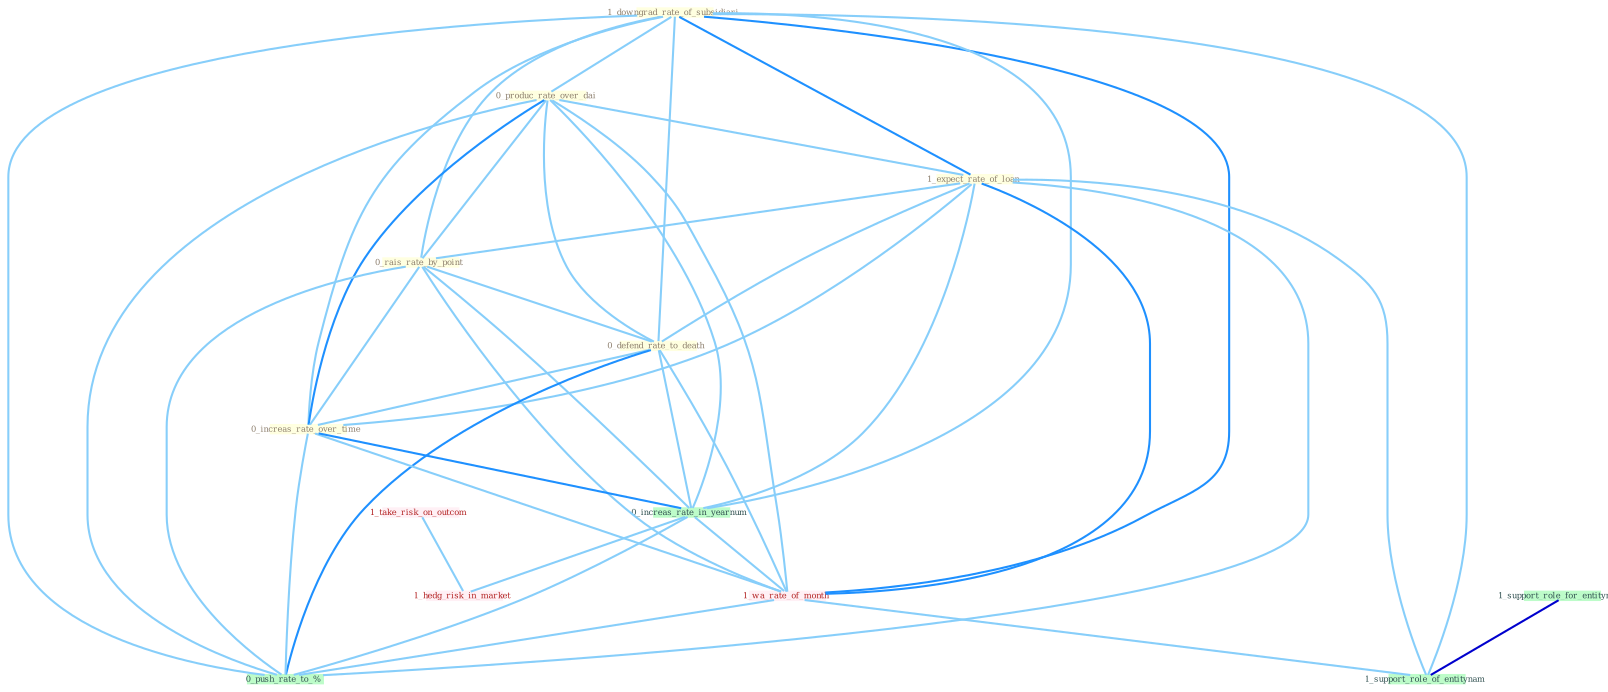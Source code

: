 Graph G{ 
    node
    [shape=polygon,style=filled,width=.5,height=.06,color="#BDFCC9",fixedsize=true,fontsize=4,
    fontcolor="#2f4f4f"];
    {node
    [color="#ffffe0", fontcolor="#8b7d6b"] "1_downgrad_rate_of_subsidiari " "0_produc_rate_over_dai " "1_expect_rate_of_loan " "0_rais_rate_by_point " "0_defend_rate_to_death " "0_increas_rate_over_time "}
{node [color="#fff0f5", fontcolor="#b22222"] "1_wa_rate_of_month " "1_take_risk_on_outcom " "1_hedg_risk_in_market "}
edge [color="#B0E2FF"];

	"1_downgrad_rate_of_subsidiari " -- "0_produc_rate_over_dai " [w="1", color="#87cefa" ];
	"1_downgrad_rate_of_subsidiari " -- "1_expect_rate_of_loan " [w="2", color="#1e90ff" , len=0.8];
	"1_downgrad_rate_of_subsidiari " -- "0_rais_rate_by_point " [w="1", color="#87cefa" ];
	"1_downgrad_rate_of_subsidiari " -- "0_defend_rate_to_death " [w="1", color="#87cefa" ];
	"1_downgrad_rate_of_subsidiari " -- "0_increas_rate_over_time " [w="1", color="#87cefa" ];
	"1_downgrad_rate_of_subsidiari " -- "0_increas_rate_in_yearnum " [w="1", color="#87cefa" ];
	"1_downgrad_rate_of_subsidiari " -- "1_wa_rate_of_month " [w="2", color="#1e90ff" , len=0.8];
	"1_downgrad_rate_of_subsidiari " -- "0_push_rate_to_% " [w="1", color="#87cefa" ];
	"1_downgrad_rate_of_subsidiari " -- "1_support_role_of_entitynam " [w="1", color="#87cefa" ];
	"0_produc_rate_over_dai " -- "1_expect_rate_of_loan " [w="1", color="#87cefa" ];
	"0_produc_rate_over_dai " -- "0_rais_rate_by_point " [w="1", color="#87cefa" ];
	"0_produc_rate_over_dai " -- "0_defend_rate_to_death " [w="1", color="#87cefa" ];
	"0_produc_rate_over_dai " -- "0_increas_rate_over_time " [w="2", color="#1e90ff" , len=0.8];
	"0_produc_rate_over_dai " -- "0_increas_rate_in_yearnum " [w="1", color="#87cefa" ];
	"0_produc_rate_over_dai " -- "1_wa_rate_of_month " [w="1", color="#87cefa" ];
	"0_produc_rate_over_dai " -- "0_push_rate_to_% " [w="1", color="#87cefa" ];
	"1_expect_rate_of_loan " -- "0_rais_rate_by_point " [w="1", color="#87cefa" ];
	"1_expect_rate_of_loan " -- "0_defend_rate_to_death " [w="1", color="#87cefa" ];
	"1_expect_rate_of_loan " -- "0_increas_rate_over_time " [w="1", color="#87cefa" ];
	"1_expect_rate_of_loan " -- "0_increas_rate_in_yearnum " [w="1", color="#87cefa" ];
	"1_expect_rate_of_loan " -- "1_wa_rate_of_month " [w="2", color="#1e90ff" , len=0.8];
	"1_expect_rate_of_loan " -- "0_push_rate_to_% " [w="1", color="#87cefa" ];
	"1_expect_rate_of_loan " -- "1_support_role_of_entitynam " [w="1", color="#87cefa" ];
	"0_rais_rate_by_point " -- "0_defend_rate_to_death " [w="1", color="#87cefa" ];
	"0_rais_rate_by_point " -- "0_increas_rate_over_time " [w="1", color="#87cefa" ];
	"0_rais_rate_by_point " -- "0_increas_rate_in_yearnum " [w="1", color="#87cefa" ];
	"0_rais_rate_by_point " -- "1_wa_rate_of_month " [w="1", color="#87cefa" ];
	"0_rais_rate_by_point " -- "0_push_rate_to_% " [w="1", color="#87cefa" ];
	"0_defend_rate_to_death " -- "0_increas_rate_over_time " [w="1", color="#87cefa" ];
	"0_defend_rate_to_death " -- "0_increas_rate_in_yearnum " [w="1", color="#87cefa" ];
	"0_defend_rate_to_death " -- "1_wa_rate_of_month " [w="1", color="#87cefa" ];
	"0_defend_rate_to_death " -- "0_push_rate_to_% " [w="2", color="#1e90ff" , len=0.8];
	"0_increas_rate_over_time " -- "0_increas_rate_in_yearnum " [w="2", color="#1e90ff" , len=0.8];
	"0_increas_rate_over_time " -- "1_wa_rate_of_month " [w="1", color="#87cefa" ];
	"0_increas_rate_over_time " -- "0_push_rate_to_% " [w="1", color="#87cefa" ];
	"0_increas_rate_in_yearnum " -- "1_wa_rate_of_month " [w="1", color="#87cefa" ];
	"0_increas_rate_in_yearnum " -- "0_push_rate_to_% " [w="1", color="#87cefa" ];
	"0_increas_rate_in_yearnum " -- "1_hedg_risk_in_market " [w="1", color="#87cefa" ];
	"1_wa_rate_of_month " -- "0_push_rate_to_% " [w="1", color="#87cefa" ];
	"1_wa_rate_of_month " -- "1_support_role_of_entitynam " [w="1", color="#87cefa" ];
	"1_support_role_for_entitynam " -- "1_support_role_of_entitynam " [w="3", color="#0000cd" , len=0.6];
	"1_take_risk_on_outcom " -- "1_hedg_risk_in_market " [w="1", color="#87cefa" ];
}